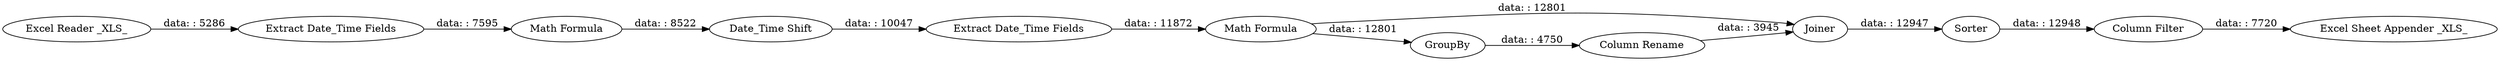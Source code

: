 digraph {
	"-2422712179300186490_11" [label=Joiner]
	"-2422712179300186490_14" [label="Excel Sheet Appender _XLS_"]
	"-2422712179300186490_6" [label="Extract Date_Time Fields"]
	"-2422712179300186490_13" [label="Column Filter"]
	"-2422712179300186490_8" [label="Math Formula"]
	"-2422712179300186490_12" [label=Sorter]
	"-2422712179300186490_10" [label="Column Rename"]
	"-2422712179300186490_5" [label="Date_Time Shift"]
	"-2422712179300186490_2" [label="Extract Date_Time Fields"]
	"-2422712179300186490_1" [label="Excel Reader _XLS_"]
	"-2422712179300186490_7" [label="Math Formula"]
	"-2422712179300186490_9" [label=GroupBy]
	"-2422712179300186490_9" -> "-2422712179300186490_10" [label="data: : 4750"]
	"-2422712179300186490_8" -> "-2422712179300186490_9" [label="data: : 12801"]
	"-2422712179300186490_8" -> "-2422712179300186490_11" [label="data: : 12801"]
	"-2422712179300186490_12" -> "-2422712179300186490_13" [label="data: : 12948"]
	"-2422712179300186490_1" -> "-2422712179300186490_2" [label="data: : 5286"]
	"-2422712179300186490_6" -> "-2422712179300186490_8" [label="data: : 11872"]
	"-2422712179300186490_10" -> "-2422712179300186490_11" [label="data: : 3945"]
	"-2422712179300186490_13" -> "-2422712179300186490_14" [label="data: : 7720"]
	"-2422712179300186490_5" -> "-2422712179300186490_6" [label="data: : 10047"]
	"-2422712179300186490_11" -> "-2422712179300186490_12" [label="data: : 12947"]
	"-2422712179300186490_2" -> "-2422712179300186490_7" [label="data: : 7595"]
	"-2422712179300186490_7" -> "-2422712179300186490_5" [label="data: : 8522"]
	rankdir=LR
}
